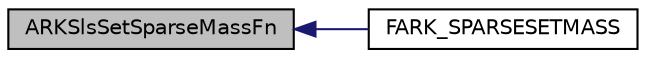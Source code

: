 digraph "ARKSlsSetSparseMassFn"
{
  edge [fontname="Helvetica",fontsize="10",labelfontname="Helvetica",labelfontsize="10"];
  node [fontname="Helvetica",fontsize="10",shape=record];
  rankdir="LR";
  Node24 [label="ARKSlsSetSparseMassFn",height=0.2,width=0.4,color="black", fillcolor="grey75", style="filled", fontcolor="black"];
  Node24 -> Node25 [dir="back",color="midnightblue",fontsize="10",style="solid",fontname="Helvetica"];
  Node25 [label="FARK_SPARSESETMASS",height=0.2,width=0.4,color="black", fillcolor="white", style="filled",URL="$d2/d66/farksparsemass_8c.html#a37ea672e4bf5cc716b85ba94992ea083"];
}
